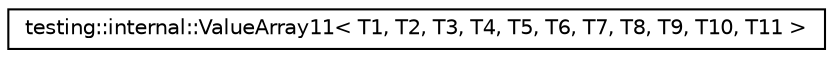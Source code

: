 digraph G
{
  edge [fontname="Helvetica",fontsize="10",labelfontname="Helvetica",labelfontsize="10"];
  node [fontname="Helvetica",fontsize="10",shape=record];
  rankdir="LR";
  Node1 [label="testing::internal::ValueArray11\< T1, T2, T3, T4, T5, T6, T7, T8, T9, T10, T11 \>",height=0.2,width=0.4,color="black", fillcolor="white", style="filled",URL="$classtesting_1_1internal_1_1ValueArray11.html"];
}
